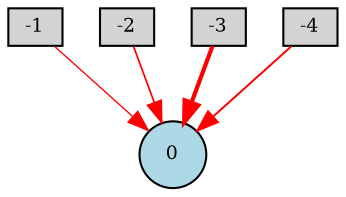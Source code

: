 digraph {
	node [fontsize=9 height=0.2 shape=circle width=0.2]
	-1 [fillcolor=lightgray shape=box style=filled]
	-2 [fillcolor=lightgray shape=box style=filled]
	-3 [fillcolor=lightgray shape=box style=filled]
	-4 [fillcolor=lightgray shape=box style=filled]
	0 [fillcolor=lightblue style=filled]
	-4 -> 0 [color=red penwidth=0.9535140883068394 style=solid]
	-1 -> 0 [color=red penwidth=0.644079262792718 style=solid]
	-3 -> 0 [color=red penwidth=2.0189040822382123 style=solid]
	-2 -> 0 [color=red penwidth=0.8186536906302201 style=solid]
}
